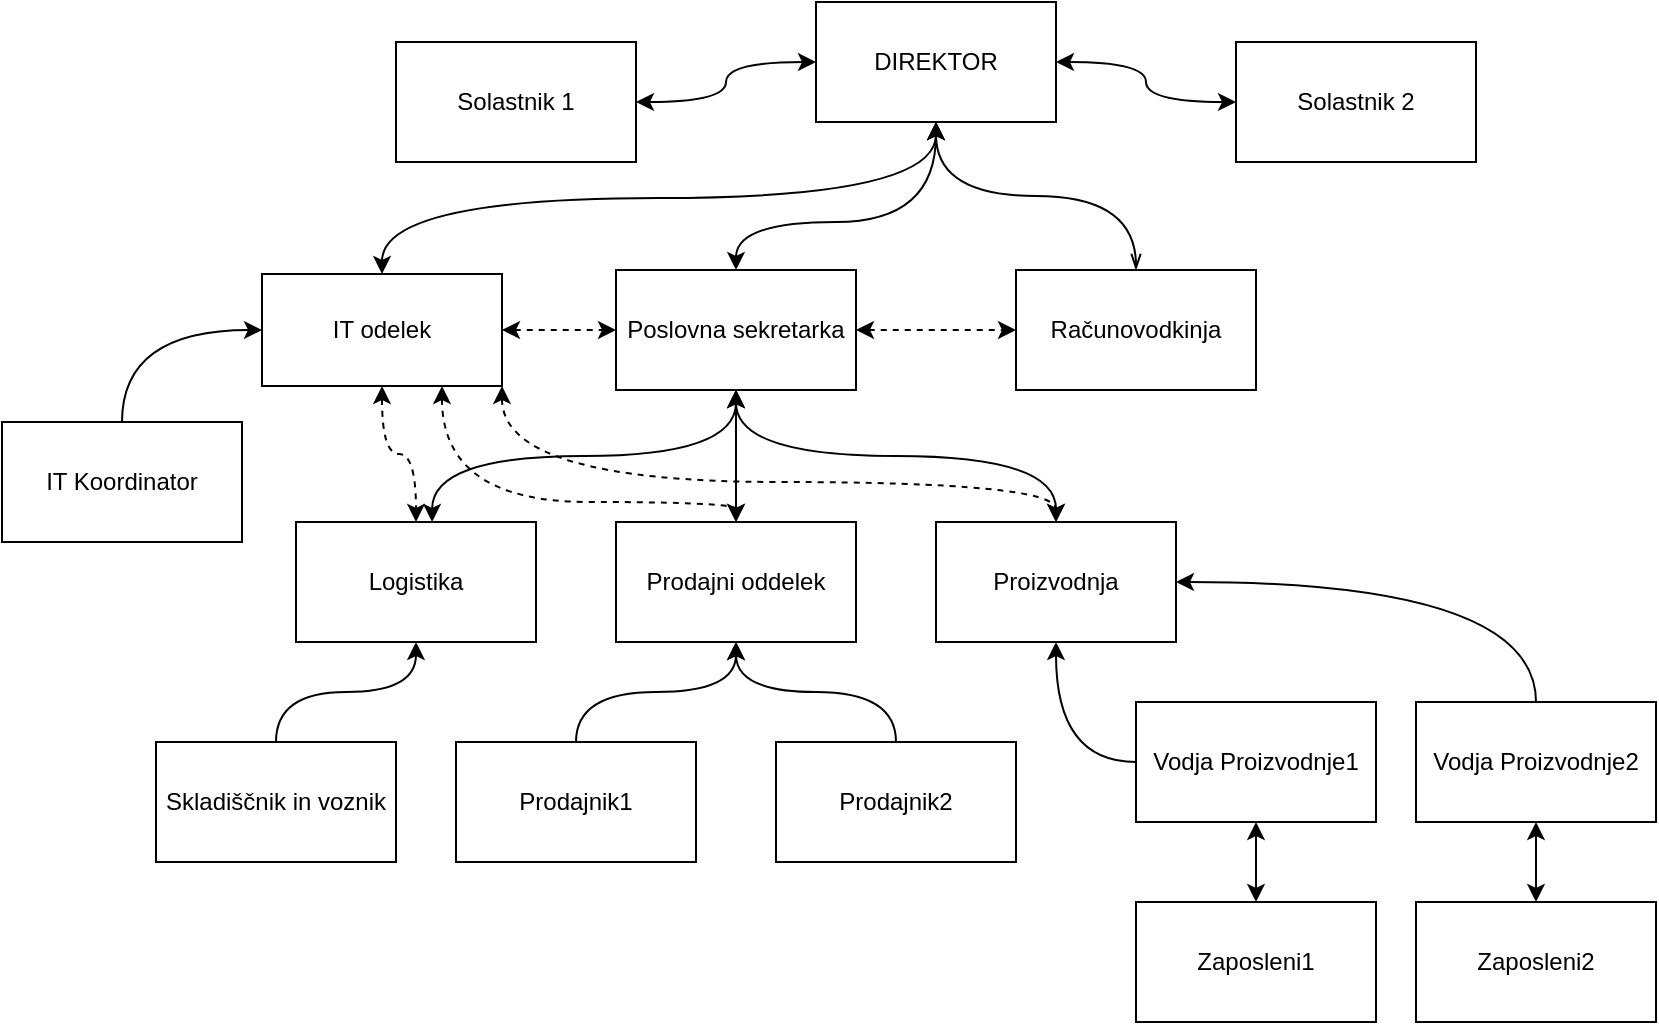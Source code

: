 <mxfile version="22.1.18" type="github">
  <diagram name="Page-1" id="eQUrBIrdlZTGklinbN4t">
    <mxGraphModel dx="870" dy="1136" grid="1" gridSize="10" guides="1" tooltips="1" connect="1" arrows="1" fold="1" page="1" pageScale="1" pageWidth="850" pageHeight="1100" math="0" shadow="0">
      <root>
        <mxCell id="0" />
        <mxCell id="1" parent="0" />
        <mxCell id="4WfFk2tCFXEiUDCCFnCd-45" value="" style="edgeStyle=orthogonalEdgeStyle;rounded=0;orthogonalLoop=1;jettySize=auto;html=1;curved=1;startArrow=classic;startFill=1;" edge="1" parent="1" source="4WfFk2tCFXEiUDCCFnCd-28" target="4WfFk2tCFXEiUDCCFnCd-30">
          <mxGeometry relative="1" as="geometry" />
        </mxCell>
        <mxCell id="4WfFk2tCFXEiUDCCFnCd-46" style="edgeStyle=orthogonalEdgeStyle;rounded=0;orthogonalLoop=1;jettySize=auto;html=1;entryX=1;entryY=0.5;entryDx=0;entryDy=0;curved=1;startArrow=classic;startFill=1;" edge="1" parent="1" source="4WfFk2tCFXEiUDCCFnCd-28" target="4WfFk2tCFXEiUDCCFnCd-29">
          <mxGeometry relative="1" as="geometry" />
        </mxCell>
        <mxCell id="4WfFk2tCFXEiUDCCFnCd-28" value="DIREKTOR" style="rounded=0;whiteSpace=wrap;html=1;" vertex="1" parent="1">
          <mxGeometry x="417" y="180" width="120" height="60" as="geometry" />
        </mxCell>
        <mxCell id="4WfFk2tCFXEiUDCCFnCd-29" value="Solastnik 1" style="rounded=0;whiteSpace=wrap;html=1;" vertex="1" parent="1">
          <mxGeometry x="207" y="200" width="120" height="60" as="geometry" />
        </mxCell>
        <mxCell id="4WfFk2tCFXEiUDCCFnCd-30" value="Solastnik 2" style="rounded=0;whiteSpace=wrap;html=1;" vertex="1" parent="1">
          <mxGeometry x="627" y="200" width="120" height="60" as="geometry" />
        </mxCell>
        <mxCell id="4WfFk2tCFXEiUDCCFnCd-75" style="edgeStyle=orthogonalEdgeStyle;rounded=0;orthogonalLoop=1;jettySize=auto;html=1;curved=1;entryX=0.5;entryY=1;entryDx=0;entryDy=0;startArrow=classic;startFill=1;" edge="1" parent="1" source="4WfFk2tCFXEiUDCCFnCd-33" target="4WfFk2tCFXEiUDCCFnCd-28">
          <mxGeometry relative="1" as="geometry">
            <mxPoint x="480" y="250" as="targetPoint" />
            <Array as="points">
              <mxPoint x="377" y="290" />
              <mxPoint x="477" y="290" />
            </Array>
          </mxGeometry>
        </mxCell>
        <mxCell id="4WfFk2tCFXEiUDCCFnCd-78" style="edgeStyle=orthogonalEdgeStyle;rounded=0;orthogonalLoop=1;jettySize=auto;html=1;dashed=1;startArrow=classic;startFill=1;" edge="1" parent="1" source="4WfFk2tCFXEiUDCCFnCd-33" target="4WfFk2tCFXEiUDCCFnCd-36">
          <mxGeometry relative="1" as="geometry" />
        </mxCell>
        <mxCell id="4WfFk2tCFXEiUDCCFnCd-33" value="Poslovna sekretarka" style="rounded=0;whiteSpace=wrap;html=1;" vertex="1" parent="1">
          <mxGeometry x="317" y="314" width="120" height="60" as="geometry" />
        </mxCell>
        <mxCell id="4WfFk2tCFXEiUDCCFnCd-76" style="edgeStyle=orthogonalEdgeStyle;rounded=0;orthogonalLoop=1;jettySize=auto;html=1;curved=1;exitX=0.5;exitY=0;exitDx=0;exitDy=0;startArrow=openThin;startFill=0;entryX=0.5;entryY=1;entryDx=0;entryDy=0;" edge="1" parent="1" source="4WfFk2tCFXEiUDCCFnCd-36" target="4WfFk2tCFXEiUDCCFnCd-28">
          <mxGeometry relative="1" as="geometry">
            <mxPoint x="480" y="250" as="targetPoint" />
          </mxGeometry>
        </mxCell>
        <mxCell id="4WfFk2tCFXEiUDCCFnCd-36" value="Računovodkinja" style="rounded=0;whiteSpace=wrap;html=1;" vertex="1" parent="1">
          <mxGeometry x="517" y="314" width="120" height="60" as="geometry" />
        </mxCell>
        <mxCell id="4WfFk2tCFXEiUDCCFnCd-49" style="edgeStyle=orthogonalEdgeStyle;rounded=0;orthogonalLoop=1;jettySize=auto;html=1;startArrow=classic;startFill=1;exitX=0.5;exitY=0;exitDx=0;exitDy=0;curved=1;endArrow=classic;endFill=1;entryX=0.5;entryY=1;entryDx=0;entryDy=0;" edge="1" parent="1" source="4WfFk2tCFXEiUDCCFnCd-47" target="4WfFk2tCFXEiUDCCFnCd-33">
          <mxGeometry relative="1" as="geometry">
            <mxPoint x="377" y="410" as="targetPoint" />
          </mxGeometry>
        </mxCell>
        <mxCell id="4WfFk2tCFXEiUDCCFnCd-47" value="Prodajni oddelek" style="whiteSpace=wrap;html=1;" vertex="1" parent="1">
          <mxGeometry x="317" y="440" width="120" height="60" as="geometry" />
        </mxCell>
        <mxCell id="4WfFk2tCFXEiUDCCFnCd-56" style="edgeStyle=orthogonalEdgeStyle;rounded=0;orthogonalLoop=1;jettySize=auto;html=1;entryX=0.5;entryY=1;entryDx=0;entryDy=0;curved=1;exitX=0.5;exitY=0;exitDx=0;exitDy=0;startArrow=classic;startFill=1;" edge="1" parent="1" source="4WfFk2tCFXEiUDCCFnCd-50" target="4WfFk2tCFXEiUDCCFnCd-33">
          <mxGeometry relative="1" as="geometry" />
        </mxCell>
        <mxCell id="4WfFk2tCFXEiUDCCFnCd-50" value="Proizvodnja" style="rounded=0;whiteSpace=wrap;html=1;" vertex="1" parent="1">
          <mxGeometry x="477" y="440" width="120" height="60" as="geometry" />
        </mxCell>
        <mxCell id="4WfFk2tCFXEiUDCCFnCd-57" style="edgeStyle=orthogonalEdgeStyle;rounded=0;orthogonalLoop=1;jettySize=auto;html=1;entryX=0.5;entryY=1;entryDx=0;entryDy=0;exitX=0.567;exitY=0;exitDx=0;exitDy=0;exitPerimeter=0;curved=1;startArrow=classic;startFill=1;" edge="1" parent="1" source="4WfFk2tCFXEiUDCCFnCd-51" target="4WfFk2tCFXEiUDCCFnCd-33">
          <mxGeometry relative="1" as="geometry" />
        </mxCell>
        <mxCell id="4WfFk2tCFXEiUDCCFnCd-51" value="Logistika" style="rounded=0;whiteSpace=wrap;html=1;" vertex="1" parent="1">
          <mxGeometry x="157" y="440" width="120" height="60" as="geometry" />
        </mxCell>
        <mxCell id="4WfFk2tCFXEiUDCCFnCd-55" style="edgeStyle=orthogonalEdgeStyle;rounded=0;orthogonalLoop=1;jettySize=auto;html=1;entryX=0.5;entryY=1;entryDx=0;entryDy=0;curved=1;" edge="1" parent="1" source="4WfFk2tCFXEiUDCCFnCd-52" target="4WfFk2tCFXEiUDCCFnCd-47">
          <mxGeometry relative="1" as="geometry" />
        </mxCell>
        <mxCell id="4WfFk2tCFXEiUDCCFnCd-52" value="Prodajnik1" style="rounded=0;whiteSpace=wrap;html=1;" vertex="1" parent="1">
          <mxGeometry x="237" y="550" width="120" height="60" as="geometry" />
        </mxCell>
        <mxCell id="4WfFk2tCFXEiUDCCFnCd-54" style="edgeStyle=orthogonalEdgeStyle;rounded=0;orthogonalLoop=1;jettySize=auto;html=1;entryX=0.5;entryY=1;entryDx=0;entryDy=0;curved=1;" edge="1" parent="1" source="4WfFk2tCFXEiUDCCFnCd-53" target="4WfFk2tCFXEiUDCCFnCd-47">
          <mxGeometry relative="1" as="geometry" />
        </mxCell>
        <mxCell id="4WfFk2tCFXEiUDCCFnCd-53" value="Prodajnik2" style="rounded=0;whiteSpace=wrap;html=1;" vertex="1" parent="1">
          <mxGeometry x="397" y="550" width="120" height="60" as="geometry" />
        </mxCell>
        <mxCell id="4WfFk2tCFXEiUDCCFnCd-61" style="edgeStyle=orthogonalEdgeStyle;rounded=0;orthogonalLoop=1;jettySize=auto;html=1;entryX=0.5;entryY=1;entryDx=0;entryDy=0;curved=1;exitX=0;exitY=0.5;exitDx=0;exitDy=0;" edge="1" parent="1" source="4WfFk2tCFXEiUDCCFnCd-59" target="4WfFk2tCFXEiUDCCFnCd-50">
          <mxGeometry relative="1" as="geometry" />
        </mxCell>
        <mxCell id="4WfFk2tCFXEiUDCCFnCd-59" value="Vodja Proizvodnje1" style="rounded=0;whiteSpace=wrap;html=1;" vertex="1" parent="1">
          <mxGeometry x="577" y="530" width="120" height="60" as="geometry" />
        </mxCell>
        <mxCell id="4WfFk2tCFXEiUDCCFnCd-62" style="edgeStyle=orthogonalEdgeStyle;rounded=0;orthogonalLoop=1;jettySize=auto;html=1;entryX=1;entryY=0.5;entryDx=0;entryDy=0;curved=1;exitX=0.5;exitY=0;exitDx=0;exitDy=0;" edge="1" parent="1" source="4WfFk2tCFXEiUDCCFnCd-60" target="4WfFk2tCFXEiUDCCFnCd-50">
          <mxGeometry relative="1" as="geometry" />
        </mxCell>
        <mxCell id="4WfFk2tCFXEiUDCCFnCd-60" value="Vodja Proizvodnje2" style="rounded=0;whiteSpace=wrap;html=1;" vertex="1" parent="1">
          <mxGeometry x="717" y="530" width="120" height="60" as="geometry" />
        </mxCell>
        <mxCell id="4WfFk2tCFXEiUDCCFnCd-66" style="edgeStyle=orthogonalEdgeStyle;rounded=0;orthogonalLoop=1;jettySize=auto;html=1;entryX=0.5;entryY=1;entryDx=0;entryDy=0;startArrow=classic;startFill=1;" edge="1" parent="1" source="4WfFk2tCFXEiUDCCFnCd-63" target="4WfFk2tCFXEiUDCCFnCd-59">
          <mxGeometry relative="1" as="geometry" />
        </mxCell>
        <mxCell id="4WfFk2tCFXEiUDCCFnCd-63" value="Zaposleni1" style="rounded=0;whiteSpace=wrap;html=1;" vertex="1" parent="1">
          <mxGeometry x="577" y="630" width="120" height="60" as="geometry" />
        </mxCell>
        <mxCell id="4WfFk2tCFXEiUDCCFnCd-65" style="edgeStyle=orthogonalEdgeStyle;rounded=0;orthogonalLoop=1;jettySize=auto;html=1;entryX=0.5;entryY=1;entryDx=0;entryDy=0;startArrow=classic;startFill=1;" edge="1" parent="1" source="4WfFk2tCFXEiUDCCFnCd-64" target="4WfFk2tCFXEiUDCCFnCd-60">
          <mxGeometry relative="1" as="geometry" />
        </mxCell>
        <mxCell id="4WfFk2tCFXEiUDCCFnCd-64" value="Zaposleni2" style="rounded=0;whiteSpace=wrap;html=1;" vertex="1" parent="1">
          <mxGeometry x="717" y="630" width="120" height="60" as="geometry" />
        </mxCell>
        <mxCell id="4WfFk2tCFXEiUDCCFnCd-68" style="edgeStyle=orthogonalEdgeStyle;rounded=0;orthogonalLoop=1;jettySize=auto;html=1;entryX=0.5;entryY=1;entryDx=0;entryDy=0;curved=1;" edge="1" parent="1" source="4WfFk2tCFXEiUDCCFnCd-67" target="4WfFk2tCFXEiUDCCFnCd-51">
          <mxGeometry relative="1" as="geometry" />
        </mxCell>
        <mxCell id="4WfFk2tCFXEiUDCCFnCd-67" value="Skladiščnik in voznik" style="rounded=0;whiteSpace=wrap;html=1;" vertex="1" parent="1">
          <mxGeometry x="87" y="550" width="120" height="60" as="geometry" />
        </mxCell>
        <mxCell id="4WfFk2tCFXEiUDCCFnCd-74" style="edgeStyle=orthogonalEdgeStyle;rounded=0;orthogonalLoop=1;jettySize=auto;html=1;entryX=0.5;entryY=1;entryDx=0;entryDy=0;curved=1;exitX=0.5;exitY=0;exitDx=0;exitDy=0;startArrow=classic;startFill=1;" edge="1" parent="1" source="4WfFk2tCFXEiUDCCFnCd-69" target="4WfFk2tCFXEiUDCCFnCd-28">
          <mxGeometry relative="1" as="geometry" />
        </mxCell>
        <mxCell id="4WfFk2tCFXEiUDCCFnCd-77" style="edgeStyle=orthogonalEdgeStyle;rounded=0;orthogonalLoop=1;jettySize=auto;html=1;entryX=0;entryY=0.5;entryDx=0;entryDy=0;dashed=1;startArrow=classic;startFill=1;" edge="1" parent="1" source="4WfFk2tCFXEiUDCCFnCd-69" target="4WfFk2tCFXEiUDCCFnCd-33">
          <mxGeometry relative="1" as="geometry" />
        </mxCell>
        <mxCell id="4WfFk2tCFXEiUDCCFnCd-79" style="edgeStyle=orthogonalEdgeStyle;rounded=0;orthogonalLoop=1;jettySize=auto;html=1;curved=1;dashed=1;startArrow=classic;startFill=1;" edge="1" parent="1" source="4WfFk2tCFXEiUDCCFnCd-69" target="4WfFk2tCFXEiUDCCFnCd-51">
          <mxGeometry relative="1" as="geometry" />
        </mxCell>
        <mxCell id="4WfFk2tCFXEiUDCCFnCd-80" style="edgeStyle=orthogonalEdgeStyle;rounded=0;orthogonalLoop=1;jettySize=auto;html=1;exitX=0.75;exitY=1;exitDx=0;exitDy=0;curved=1;dashed=1;startArrow=classic;startFill=1;" edge="1" parent="1" source="4WfFk2tCFXEiUDCCFnCd-69" target="4WfFk2tCFXEiUDCCFnCd-47">
          <mxGeometry relative="1" as="geometry">
            <Array as="points">
              <mxPoint x="230" y="430" />
              <mxPoint x="377" y="430" />
            </Array>
          </mxGeometry>
        </mxCell>
        <mxCell id="4WfFk2tCFXEiUDCCFnCd-81" style="edgeStyle=orthogonalEdgeStyle;rounded=0;orthogonalLoop=1;jettySize=auto;html=1;exitX=1;exitY=1;exitDx=0;exitDy=0;entryX=0.5;entryY=0;entryDx=0;entryDy=0;curved=1;dashed=1;startArrow=classic;startFill=1;" edge="1" parent="1" source="4WfFk2tCFXEiUDCCFnCd-69" target="4WfFk2tCFXEiUDCCFnCd-50">
          <mxGeometry relative="1" as="geometry">
            <Array as="points">
              <mxPoint x="260" y="420" />
              <mxPoint x="537" y="420" />
            </Array>
          </mxGeometry>
        </mxCell>
        <mxCell id="4WfFk2tCFXEiUDCCFnCd-69" value="IT odelek" style="rounded=0;whiteSpace=wrap;html=1;" vertex="1" parent="1">
          <mxGeometry x="140" y="316" width="120" height="56" as="geometry" />
        </mxCell>
        <mxCell id="4WfFk2tCFXEiUDCCFnCd-73" style="edgeStyle=orthogonalEdgeStyle;rounded=0;orthogonalLoop=1;jettySize=auto;html=1;entryX=0;entryY=0.5;entryDx=0;entryDy=0;exitX=0.5;exitY=0;exitDx=0;exitDy=0;curved=1;" edge="1" parent="1" source="4WfFk2tCFXEiUDCCFnCd-72" target="4WfFk2tCFXEiUDCCFnCd-69">
          <mxGeometry relative="1" as="geometry" />
        </mxCell>
        <mxCell id="4WfFk2tCFXEiUDCCFnCd-72" value="IT Koordinator" style="rounded=0;whiteSpace=wrap;html=1;" vertex="1" parent="1">
          <mxGeometry x="10" y="390" width="120" height="60" as="geometry" />
        </mxCell>
      </root>
    </mxGraphModel>
  </diagram>
</mxfile>
